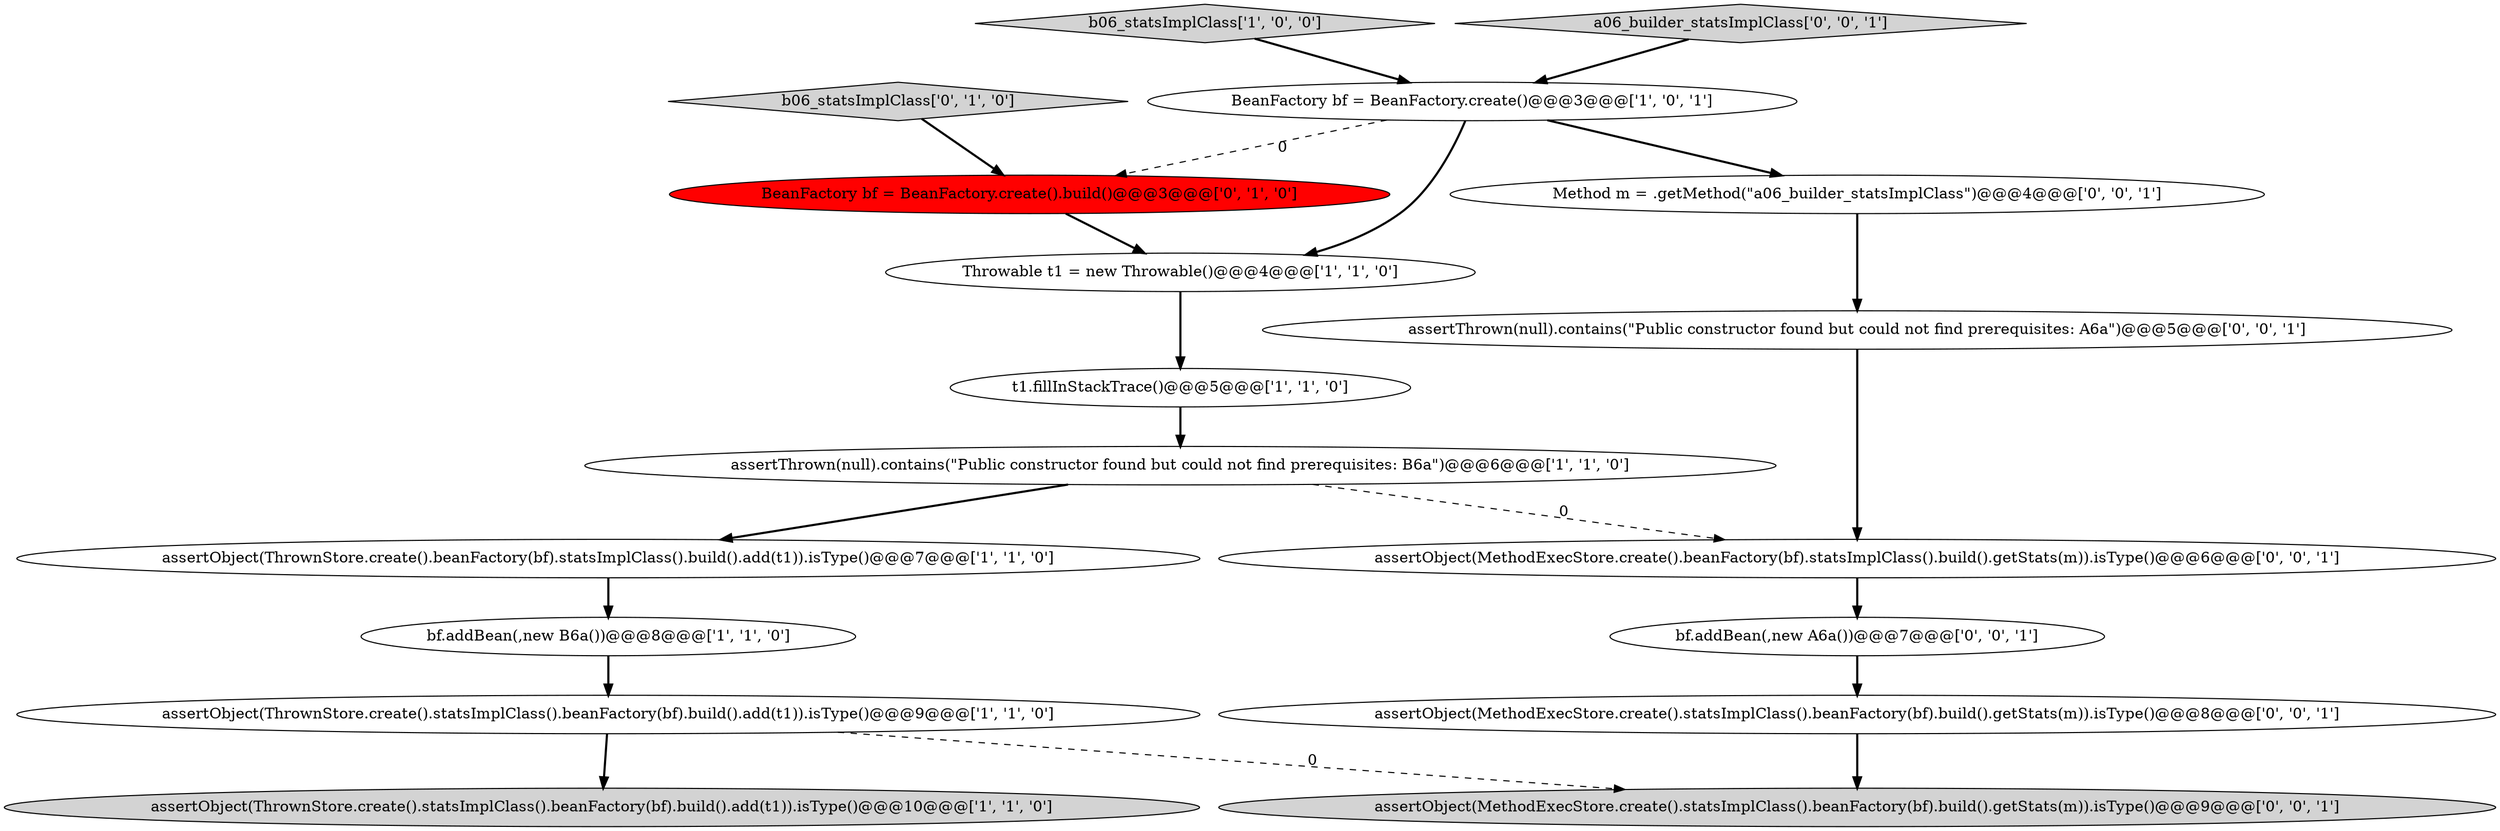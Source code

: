 digraph {
12 [style = filled, label = "assertThrown(null).contains(\"Public constructor found but could not find prerequisites: A6a\")@@@5@@@['0', '0', '1']", fillcolor = white, shape = ellipse image = "AAA0AAABBB3BBB"];
4 [style = filled, label = "b06_statsImplClass['1', '0', '0']", fillcolor = lightgray, shape = diamond image = "AAA0AAABBB1BBB"];
13 [style = filled, label = "bf.addBean(,new A6a())@@@7@@@['0', '0', '1']", fillcolor = white, shape = ellipse image = "AAA0AAABBB3BBB"];
15 [style = filled, label = "assertObject(MethodExecStore.create().beanFactory(bf).statsImplClass().build().getStats(m)).isType()@@@6@@@['0', '0', '1']", fillcolor = white, shape = ellipse image = "AAA0AAABBB3BBB"];
0 [style = filled, label = "assertThrown(null).contains(\"Public constructor found but could not find prerequisites: B6a\")@@@6@@@['1', '1', '0']", fillcolor = white, shape = ellipse image = "AAA0AAABBB1BBB"];
1 [style = filled, label = "bf.addBean(,new B6a())@@@8@@@['1', '1', '0']", fillcolor = white, shape = ellipse image = "AAA0AAABBB1BBB"];
9 [style = filled, label = "BeanFactory bf = BeanFactory.create().build()@@@3@@@['0', '1', '0']", fillcolor = red, shape = ellipse image = "AAA1AAABBB2BBB"];
14 [style = filled, label = "assertObject(MethodExecStore.create().statsImplClass().beanFactory(bf).build().getStats(m)).isType()@@@9@@@['0', '0', '1']", fillcolor = lightgray, shape = ellipse image = "AAA0AAABBB3BBB"];
3 [style = filled, label = "BeanFactory bf = BeanFactory.create()@@@3@@@['1', '0', '1']", fillcolor = white, shape = ellipse image = "AAA0AAABBB1BBB"];
5 [style = filled, label = "Throwable t1 = new Throwable()@@@4@@@['1', '1', '0']", fillcolor = white, shape = ellipse image = "AAA0AAABBB1BBB"];
10 [style = filled, label = "b06_statsImplClass['0', '1', '0']", fillcolor = lightgray, shape = diamond image = "AAA0AAABBB2BBB"];
17 [style = filled, label = "a06_builder_statsImplClass['0', '0', '1']", fillcolor = lightgray, shape = diamond image = "AAA0AAABBB3BBB"];
11 [style = filled, label = "Method m = .getMethod(\"a06_builder_statsImplClass\")@@@4@@@['0', '0', '1']", fillcolor = white, shape = ellipse image = "AAA0AAABBB3BBB"];
6 [style = filled, label = "assertObject(ThrownStore.create().beanFactory(bf).statsImplClass().build().add(t1)).isType()@@@7@@@['1', '1', '0']", fillcolor = white, shape = ellipse image = "AAA0AAABBB1BBB"];
7 [style = filled, label = "t1.fillInStackTrace()@@@5@@@['1', '1', '0']", fillcolor = white, shape = ellipse image = "AAA0AAABBB1BBB"];
2 [style = filled, label = "assertObject(ThrownStore.create().statsImplClass().beanFactory(bf).build().add(t1)).isType()@@@10@@@['1', '1', '0']", fillcolor = lightgray, shape = ellipse image = "AAA0AAABBB1BBB"];
8 [style = filled, label = "assertObject(ThrownStore.create().statsImplClass().beanFactory(bf).build().add(t1)).isType()@@@9@@@['1', '1', '0']", fillcolor = white, shape = ellipse image = "AAA0AAABBB1BBB"];
16 [style = filled, label = "assertObject(MethodExecStore.create().statsImplClass().beanFactory(bf).build().getStats(m)).isType()@@@8@@@['0', '0', '1']", fillcolor = white, shape = ellipse image = "AAA0AAABBB3BBB"];
9->5 [style = bold, label=""];
3->11 [style = bold, label=""];
6->1 [style = bold, label=""];
5->7 [style = bold, label=""];
4->3 [style = bold, label=""];
16->14 [style = bold, label=""];
3->5 [style = bold, label=""];
7->0 [style = bold, label=""];
10->9 [style = bold, label=""];
11->12 [style = bold, label=""];
1->8 [style = bold, label=""];
15->13 [style = bold, label=""];
8->14 [style = dashed, label="0"];
8->2 [style = bold, label=""];
3->9 [style = dashed, label="0"];
0->6 [style = bold, label=""];
13->16 [style = bold, label=""];
0->15 [style = dashed, label="0"];
12->15 [style = bold, label=""];
17->3 [style = bold, label=""];
}
